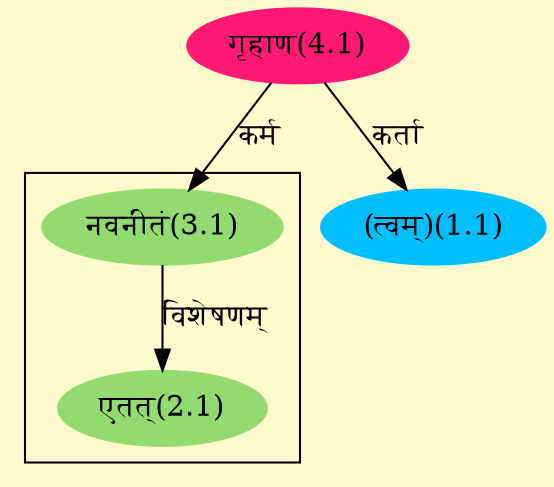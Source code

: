 digraph G{
rankdir=BT;
 compound=true;
 bgcolor="lemonchiffon1";

subgraph cluster_1{
Node2_1 [style=filled, color="#93DB70" label = "एतत्(2.1)"]
Node3_1 [style=filled, color="#93DB70" label = "नवनीतं(3.1)"]

}
Node1_1 [style=filled, color="#00BFFF" label = "(त्वम्)(1.1)"]
Node4_1 [style=filled, color="#FF1975" label = "गृहाण(4.1)"]
Node3_1 [style=filled, color="#93DB70" label = "नवनीतं(3.1)"]
/* Start of Relations section */

Node1_1 -> Node4_1 [  label="कर्ता"  dir="back" ]
Node2_1 -> Node3_1 [  label="विशेषणम्"  dir="back" ]
Node3_1 -> Node4_1 [  label="कर्म"  dir="back" ]
}
